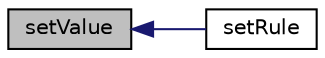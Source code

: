 digraph "setValue"
{
  edge [fontname="Helvetica",fontsize="10",labelfontname="Helvetica",labelfontsize="10"];
  node [fontname="Helvetica",fontsize="10",shape=record];
  rankdir="LR";
  Node33 [label="setValue",height=0.2,width=0.4,color="black", fillcolor="grey75", style="filled", fontcolor="black"];
  Node33 -> Node34 [dir="back",color="midnightblue",fontsize="10",style="solid",fontname="Helvetica"];
  Node34 [label="setRule",height=0.2,width=0.4,color="black", fillcolor="white", style="filled",URL="$class_p_h_p_excel___worksheet___auto_filter___column___rule.html#aefea4e04a156744ff92bc99f8623fa92"];
}
